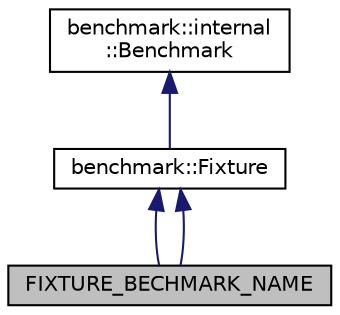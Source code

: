 digraph "FIXTURE_BECHMARK_NAME"
{
 // LATEX_PDF_SIZE
  edge [fontname="Helvetica",fontsize="10",labelfontname="Helvetica",labelfontsize="10"];
  node [fontname="Helvetica",fontsize="10",shape=record];
  Node1 [label="FIXTURE_BECHMARK_NAME",height=0.2,width=0.4,color="black", fillcolor="grey75", style="filled", fontcolor="black",tooltip=" "];
  Node2 -> Node1 [dir="back",color="midnightblue",fontsize="10",style="solid",fontname="Helvetica"];
  Node2 [label="benchmark::Fixture",height=0.2,width=0.4,color="black", fillcolor="white", style="filled",URL="$classbenchmark_1_1Fixture.html",tooltip=" "];
  Node3 -> Node2 [dir="back",color="midnightblue",fontsize="10",style="solid",fontname="Helvetica"];
  Node3 [label="benchmark::internal\l::Benchmark",height=0.2,width=0.4,color="black", fillcolor="white", style="filled",URL="$classbenchmark_1_1internal_1_1Benchmark.html",tooltip=" "];
  Node2 -> Node1 [dir="back",color="midnightblue",fontsize="10",style="solid",fontname="Helvetica"];
}
